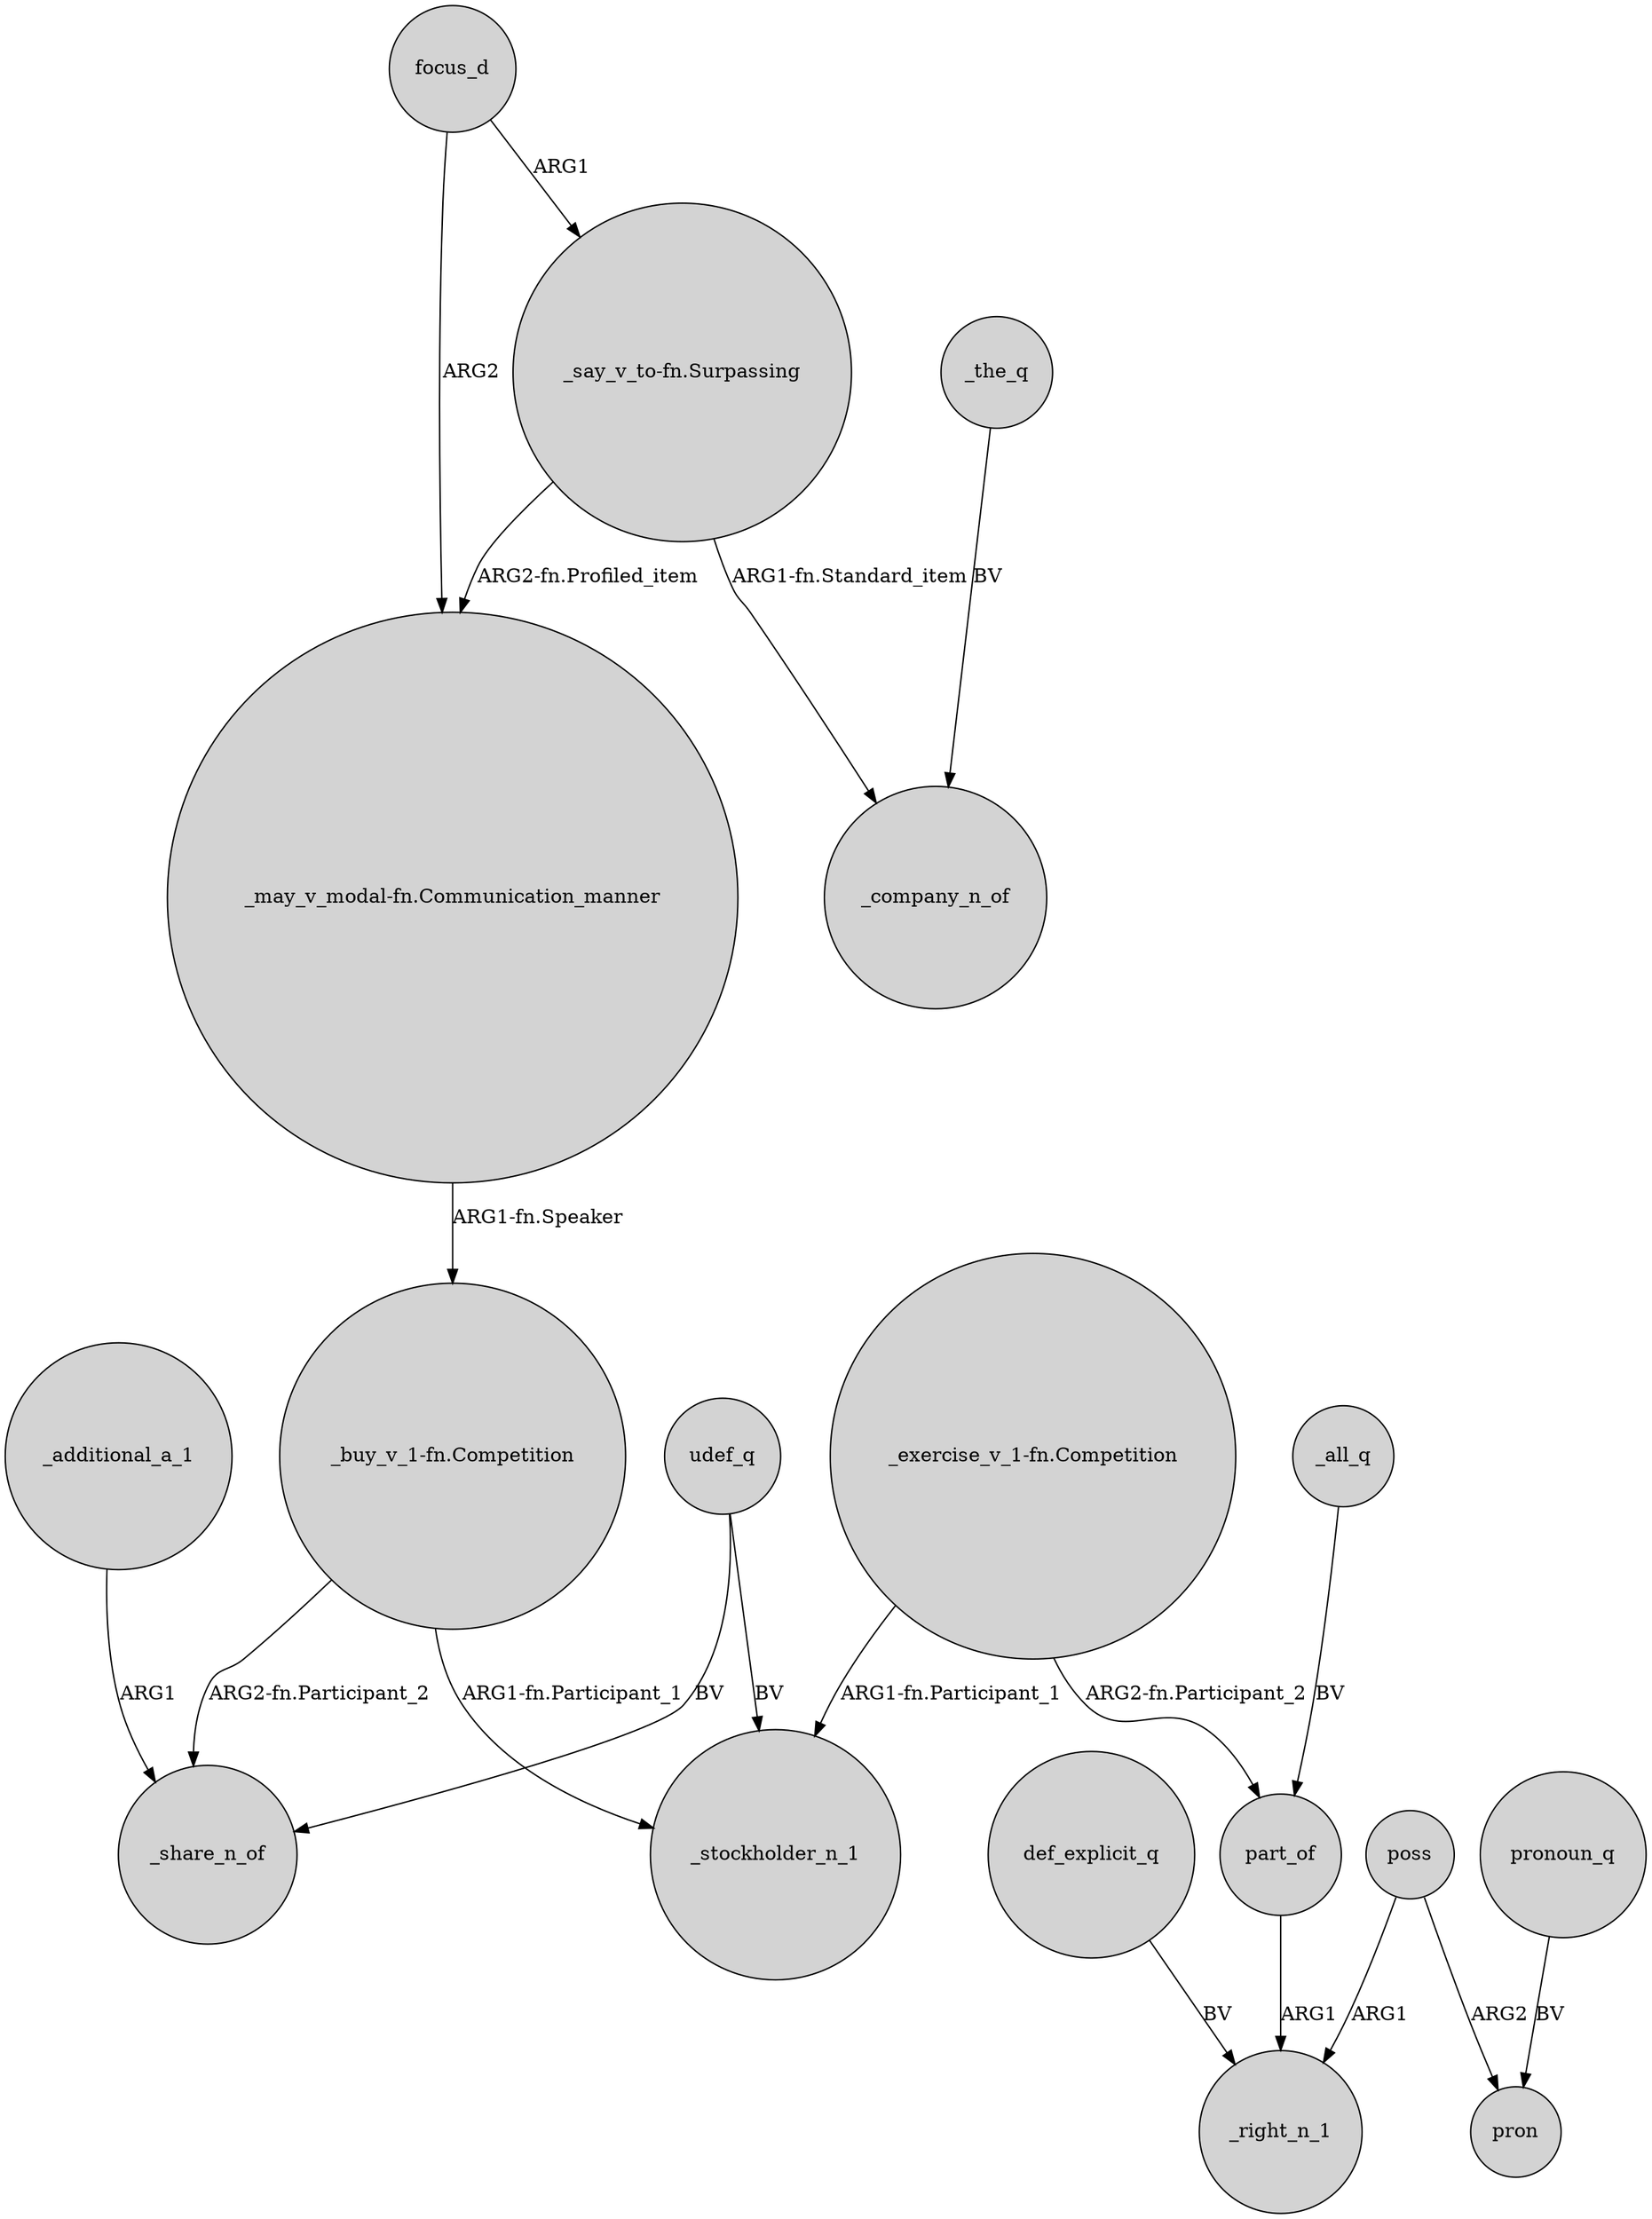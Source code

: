 digraph {
	node [shape=circle style=filled]
	"_buy_v_1-fn.Competition" -> _share_n_of [label="ARG2-fn.Participant_2"]
	def_explicit_q -> _right_n_1 [label=BV]
	part_of -> _right_n_1 [label=ARG1]
	"_say_v_to-fn.Surpassing" -> _company_n_of [label="ARG1-fn.Standard_item"]
	udef_q -> _stockholder_n_1 [label=BV]
	"_buy_v_1-fn.Competition" -> _stockholder_n_1 [label="ARG1-fn.Participant_1"]
	focus_d -> "_may_v_modal-fn.Communication_manner" [label=ARG2]
	_all_q -> part_of [label=BV]
	pronoun_q -> pron [label=BV]
	poss -> pron [label=ARG2]
	"_exercise_v_1-fn.Competition" -> part_of [label="ARG2-fn.Participant_2"]
	udef_q -> _share_n_of [label=BV]
	"_exercise_v_1-fn.Competition" -> _stockholder_n_1 [label="ARG1-fn.Participant_1"]
	_additional_a_1 -> _share_n_of [label=ARG1]
	poss -> _right_n_1 [label=ARG1]
	focus_d -> "_say_v_to-fn.Surpassing" [label=ARG1]
	"_say_v_to-fn.Surpassing" -> "_may_v_modal-fn.Communication_manner" [label="ARG2-fn.Profiled_item"]
	_the_q -> _company_n_of [label=BV]
	"_may_v_modal-fn.Communication_manner" -> "_buy_v_1-fn.Competition" [label="ARG1-fn.Speaker"]
}
